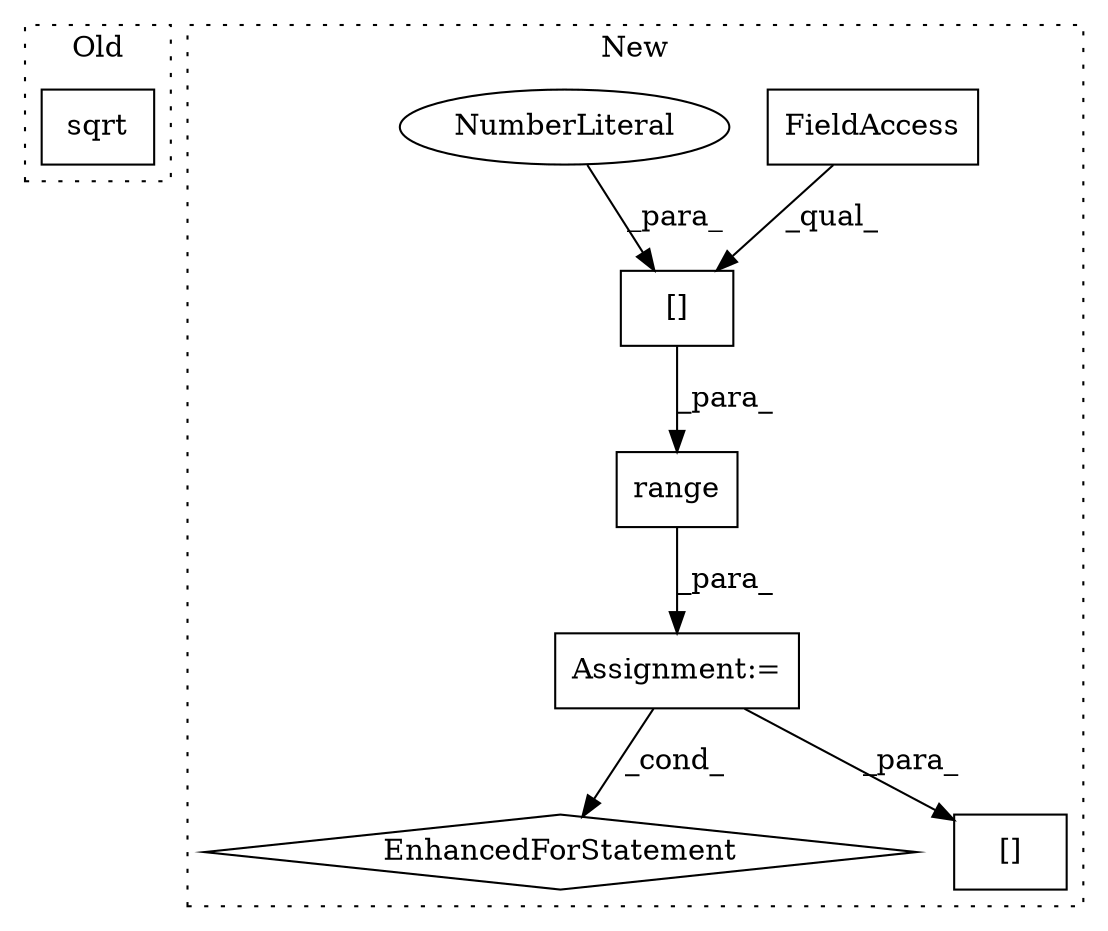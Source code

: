 digraph G {
subgraph cluster0 {
1 [label="sqrt" a="32" s="5105,5121" l="5,1" shape="box"];
label = "Old";
style="dotted";
}
subgraph cluster1 {
2 [label="range" a="32" s="5171,5194" l="6,1" shape="box"];
3 [label="Assignment:=" a="7" s="5110,5195" l="53,2" shape="box"];
4 [label="EnhancedForStatement" a="70" s="5110,5195" l="53,2" shape="diamond"];
5 [label="[]" a="2" s="5177,5193" l="15,1" shape="box"];
6 [label="FieldAccess" a="22" s="5177" l="14" shape="box"];
7 [label="[]" a="2" s="5236,5245" l="8,1" shape="box"];
8 [label="NumberLiteral" a="34" s="5192" l="1" shape="ellipse"];
label = "New";
style="dotted";
}
2 -> 3 [label="_para_"];
3 -> 7 [label="_para_"];
3 -> 4 [label="_cond_"];
5 -> 2 [label="_para_"];
6 -> 5 [label="_qual_"];
8 -> 5 [label="_para_"];
}